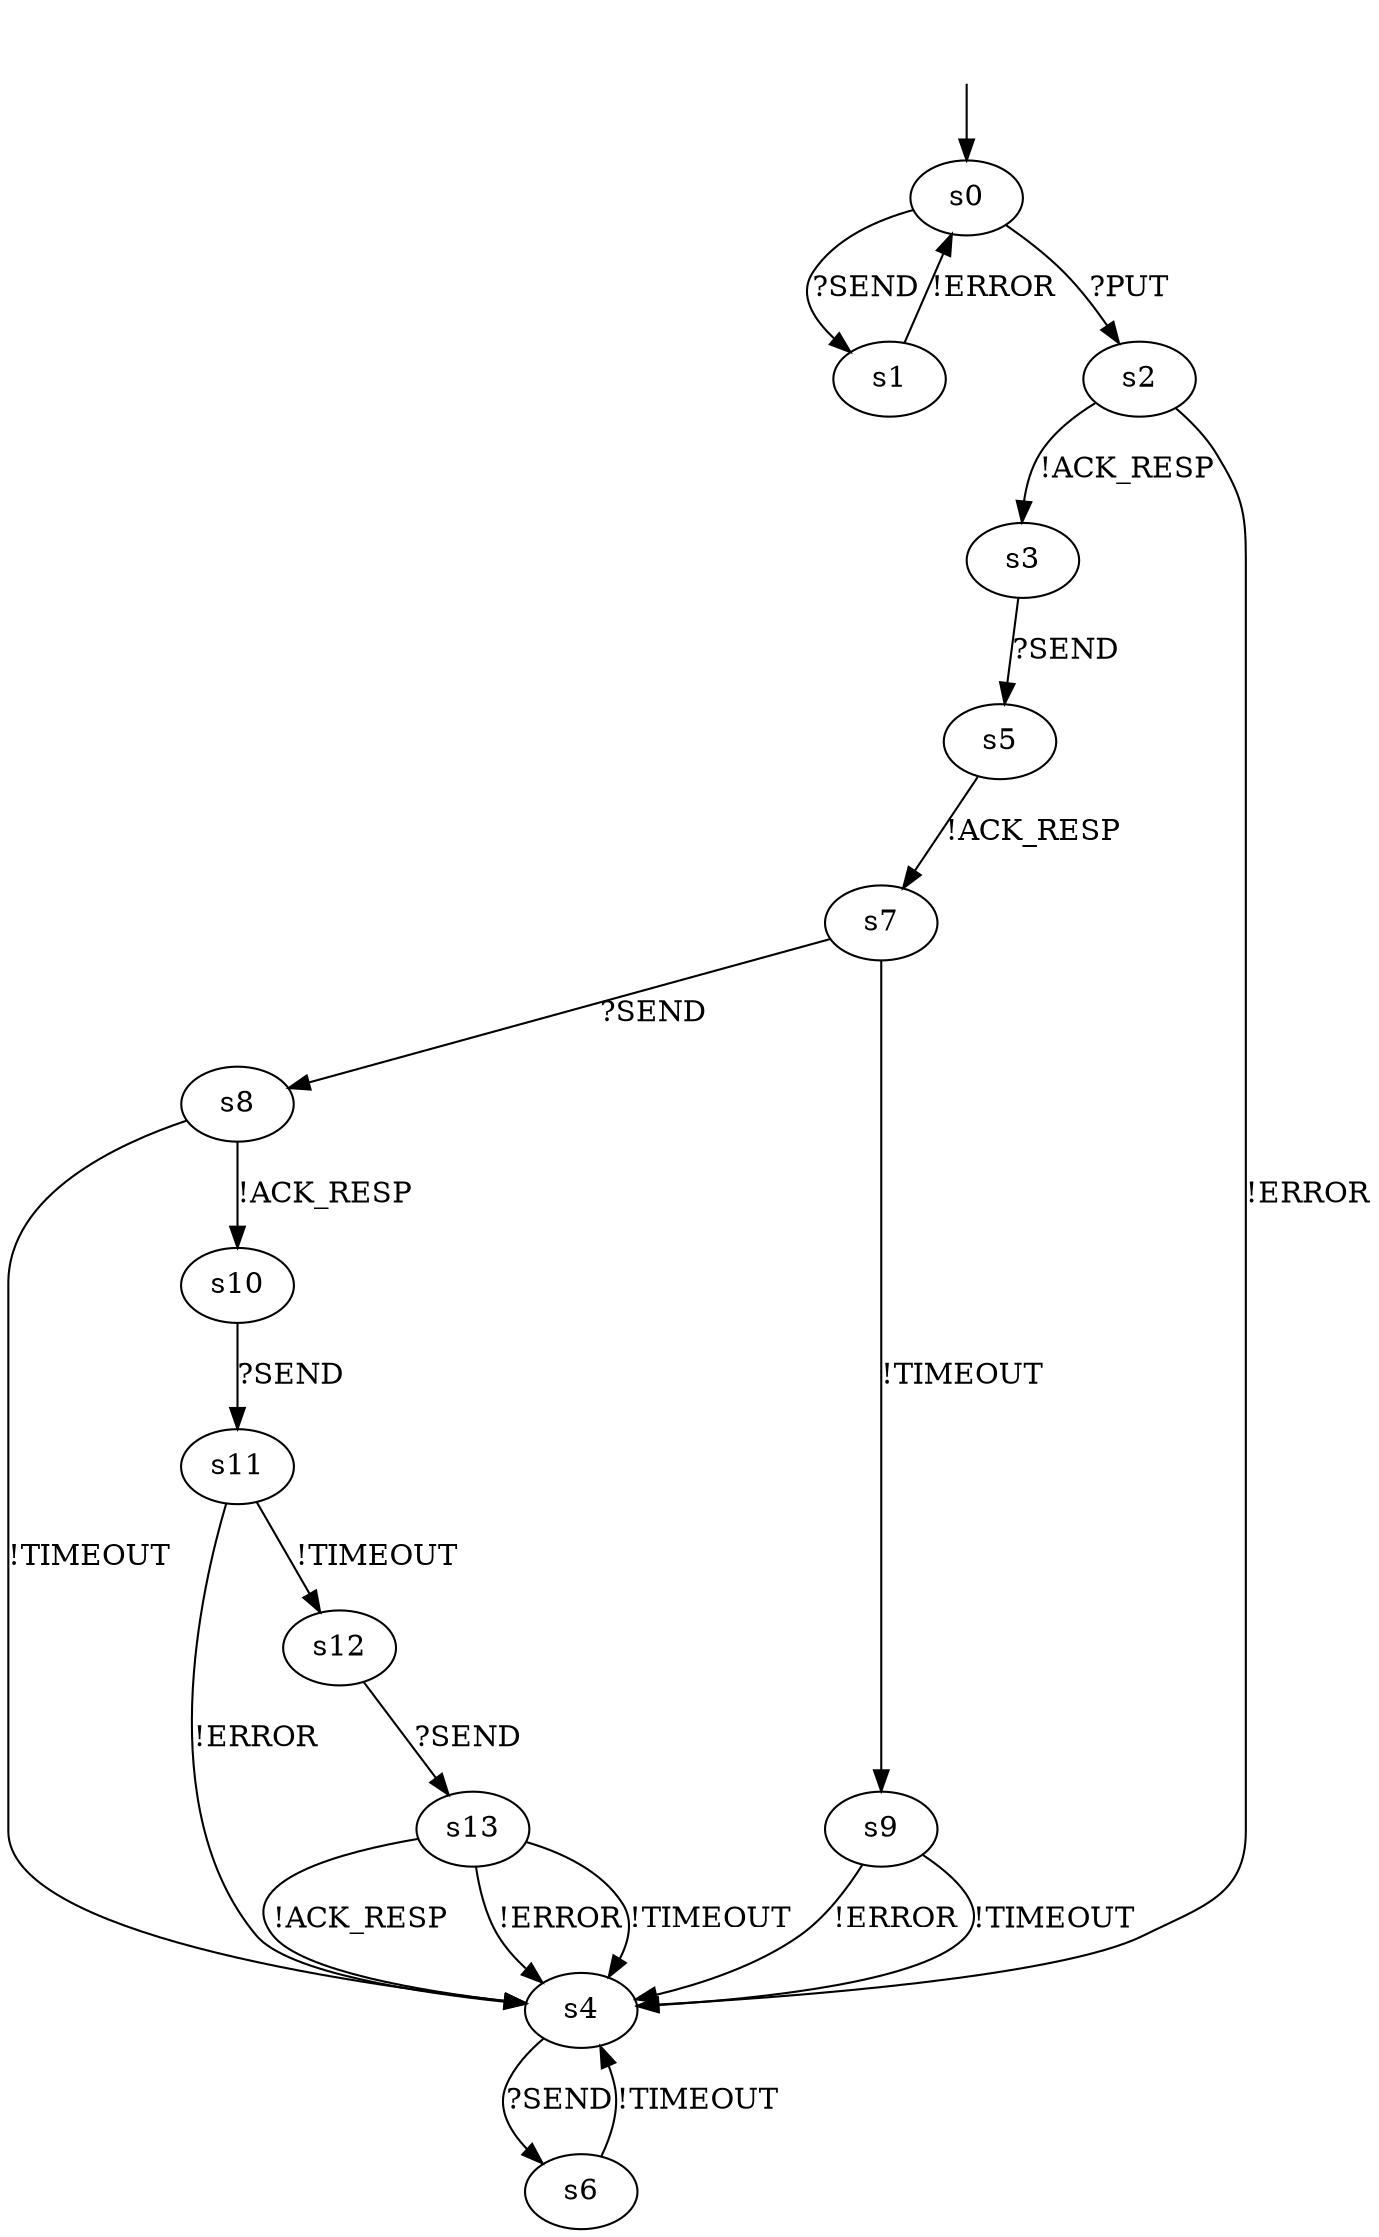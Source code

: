 digraph learnedModel {
s0 [label=s0];
s1 [label=s1];
s2 [label=s2];
s3 [label=s3];
s4 [label=s4];
s5 [label=s5];
s6 [label=s6];
s7 [label=s7];
s8 [label=s8];
s9 [label=s9];
s10 [label=s10];
s11 [label=s11];
s12 [label=s12];
s13 [label=s13];


s0 -> s2  [label="?PUT"];
s0 -> s1  [label="?SEND"];


s1 -> s0  [label="!ERROR"];

s2 -> s4  [label="!ERROR"]
s2 -> s3  [label="!ACK_RESP"];

s3 -> s5  [label="?SEND"];

s4 -> s6  [label="?SEND"];

s5 -> s7  [label="!ACK_RESP"];

s6 -> s4  [label="!TIMEOUT"];

s7 -> s8  [label="?SEND"];
s7 -> s9  [label="!TIMEOUT"];

s8 -> s10  [label="!ACK_RESP"];
s8 -> s4  [label="!TIMEOUT"];

s9 -> s4  [label="!ERROR"];
s9 -> s4  [label="!TIMEOUT"];

s10 -> s11  [label="?SEND"];

s11 -> s4  [label="!ERROR"];
s11 -> s12  [label="!TIMEOUT"];

s12 -> s13  [label="?SEND"];

s13 -> s4  [label="!ACK_RESP"];
s13 -> s4  [label="!ERROR"];
s13 -> s4  [label="!TIMEOUT"];


__start0 [label="", shape=none];
__start0 -> s0  [label=""];
}
